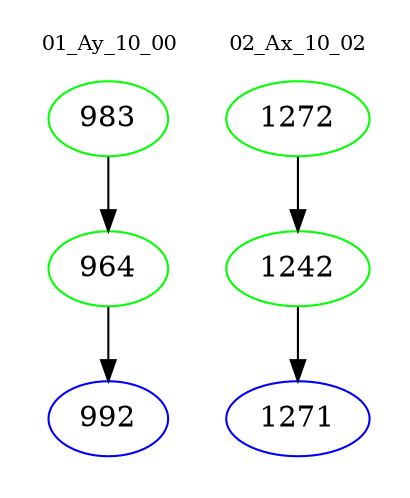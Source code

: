 digraph{
subgraph cluster_0 {
color = white
label = "01_Ay_10_00";
fontsize=10;
T0_983 [label="983", color="green"]
T0_983 -> T0_964 [color="black"]
T0_964 [label="964", color="green"]
T0_964 -> T0_992 [color="black"]
T0_992 [label="992", color="blue"]
}
subgraph cluster_1 {
color = white
label = "02_Ax_10_02";
fontsize=10;
T1_1272 [label="1272", color="green"]
T1_1272 -> T1_1242 [color="black"]
T1_1242 [label="1242", color="green"]
T1_1242 -> T1_1271 [color="black"]
T1_1271 [label="1271", color="blue"]
}
}
